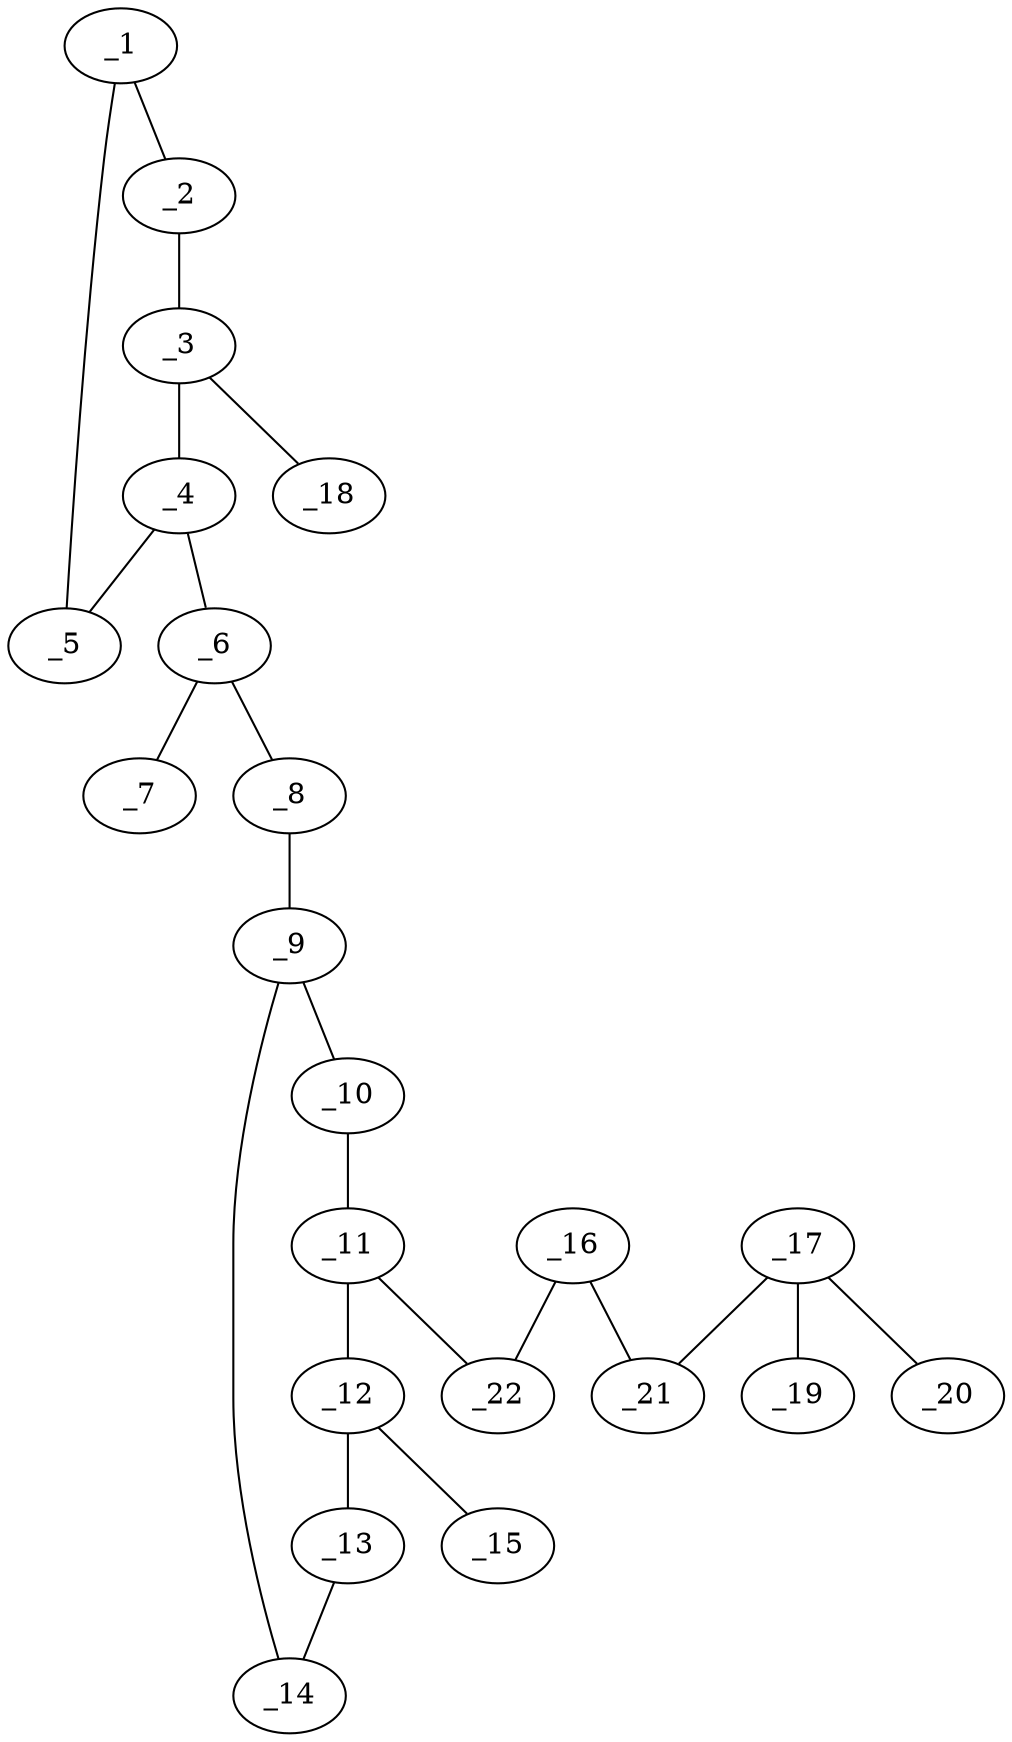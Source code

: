 graph molid641660 {
	_1	 [charge=0,
		chem=1,
		symbol="C  ",
		x="7.4128",
		y="-4.3512"];
	_2	 [charge=0,
		chem=2,
		symbol="O  ",
		x="7.9128",
		y="-3.4852"];
	_1 -- _2	 [valence=1];
	_5	 [charge=0,
		chem=1,
		symbol="C  ",
		x="6.4346",
		y="-4.1433"];
	_1 -- _5	 [valence=2];
	_3	 [charge=0,
		chem=1,
		symbol="C  ",
		x="7.2437",
		y="-2.742"];
	_2 -- _3	 [valence=1];
	_4	 [charge=0,
		chem=1,
		symbol="C  ",
		x="6.3301",
		y="-3.1488"];
	_3 -- _4	 [valence=2];
	_18	 [charge=0,
		chem=1,
		symbol="C  ",
		x="7.4516",
		y="-1.7639"];
	_3 -- _18	 [valence=1];
	_4 -- _5	 [valence=1];
	_6	 [charge=0,
		chem=1,
		symbol="C  ",
		x="5.4641",
		y="-2.6488"];
	_4 -- _6	 [valence=1];
	_7	 [charge=0,
		chem=5,
		symbol="S  ",
		x="4.5981",
		y="-3.1488"];
	_6 -- _7	 [valence=2];
	_8	 [charge=0,
		chem=4,
		symbol="N  ",
		x="5.4641",
		y="-1.6488"];
	_6 -- _8	 [valence=1];
	_9	 [charge=0,
		chem=1,
		symbol="C  ",
		x="4.5981",
		y="-1.1488"];
	_8 -- _9	 [valence=1];
	_10	 [charge=0,
		chem=1,
		symbol="C  ",
		x="4.5981",
		y="-0.1488"];
	_9 -- _10	 [valence=1];
	_14	 [charge=0,
		chem=1,
		symbol="C  ",
		x="3.732",
		y="-1.6488"];
	_9 -- _14	 [valence=2];
	_11	 [charge=0,
		chem=1,
		symbol="C  ",
		x="3.7321",
		y="0.3512"];
	_10 -- _11	 [valence=2];
	_12	 [charge=0,
		chem=1,
		symbol="C  ",
		x="2.866",
		y="-0.1488"];
	_11 -- _12	 [valence=1];
	_22	 [charge=0,
		chem=1,
		symbol="C  ",
		x="3.7321",
		y="1.3512"];
	_11 -- _22	 [valence=1];
	_13	 [charge=0,
		chem=1,
		symbol="C  ",
		x="2.866",
		y="-1.1488"];
	_12 -- _13	 [valence=2];
	_15	 [charge=0,
		chem=7,
		symbol="Cl ",
		x=2,
		y="0.3512"];
	_12 -- _15	 [valence=1];
	_13 -- _14	 [valence=1];
	_16	 [charge=0,
		chem=4,
		symbol="N  ",
		x="4.5981",
		y="1.8512"];
	_21	 [charge=0,
		chem=2,
		symbol="O  ",
		x="4.5981",
		y="2.8512"];
	_16 -- _21	 [valence=1];
	_16 -- _22	 [valence=2];
	_17	 [charge=0,
		chem=1,
		symbol="C  ",
		x="5.4641",
		y="3.3512"];
	_19	 [charge=0,
		chem=1,
		symbol="C  ",
		x="5.4641",
		y="4.3512"];
	_17 -- _19	 [valence=1];
	_20	 [charge=0,
		chem=1,
		symbol="C  ",
		x="6.3301",
		y="2.8512"];
	_17 -- _20	 [valence=1];
	_17 -- _21	 [valence=1];
}
